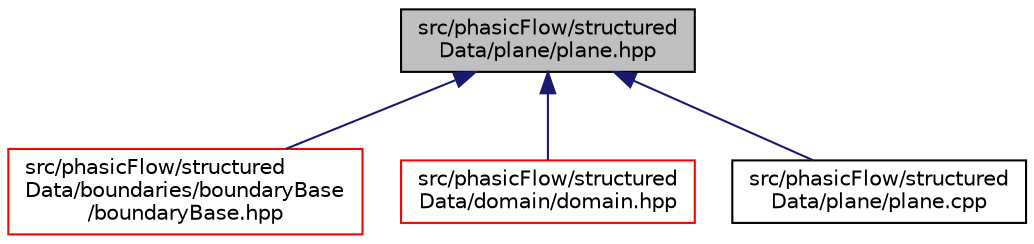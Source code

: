 digraph "src/phasicFlow/structuredData/plane/plane.hpp"
{
 // LATEX_PDF_SIZE
  edge [fontname="Helvetica",fontsize="10",labelfontname="Helvetica",labelfontsize="10"];
  node [fontname="Helvetica",fontsize="10",shape=record];
  Node1 [label="src/phasicFlow/structured\lData/plane/plane.hpp",height=0.2,width=0.4,color="black", fillcolor="grey75", style="filled", fontcolor="black",tooltip=" "];
  Node1 -> Node2 [dir="back",color="midnightblue",fontsize="10",style="solid",fontname="Helvetica"];
  Node2 [label="src/phasicFlow/structured\lData/boundaries/boundaryBase\l/boundaryBase.hpp",height=0.2,width=0.4,color="red", fillcolor="white", style="filled",URL="$boundaryBase_8hpp.html",tooltip=" "];
  Node1 -> Node146 [dir="back",color="midnightblue",fontsize="10",style="solid",fontname="Helvetica"];
  Node146 [label="src/phasicFlow/structured\lData/domain/domain.hpp",height=0.2,width=0.4,color="red", fillcolor="white", style="filled",URL="$domain_8hpp.html",tooltip=" "];
  Node1 -> Node179 [dir="back",color="midnightblue",fontsize="10",style="solid",fontname="Helvetica"];
  Node179 [label="src/phasicFlow/structured\lData/plane/plane.cpp",height=0.2,width=0.4,color="black", fillcolor="white", style="filled",URL="$plane_8cpp.html",tooltip=" "];
}

